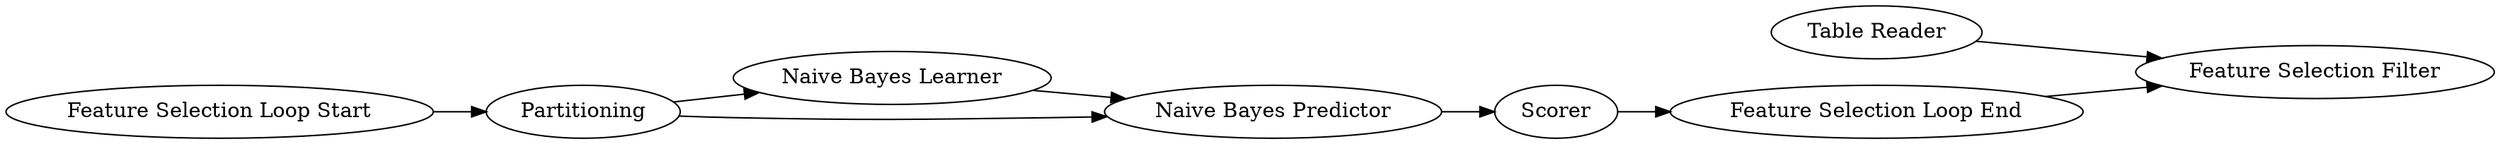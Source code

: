 digraph {
	6 -> 9
	10 -> 7
	8 -> 6
	6 -> 10
	9 -> 10
	2 -> 3
	1 -> 3
	7 -> 2
	1 [label="Table Reader"]
	7 [label=Scorer]
	9 [label="Naive Bayes Learner"]
	6 [label=Partitioning]
	8 [label="Feature Selection Loop Start"]
	3 [label="Feature Selection Filter"]
	2 [label="Feature Selection Loop End"]
	10 [label="Naive Bayes Predictor"]
	rankdir=LR
}

